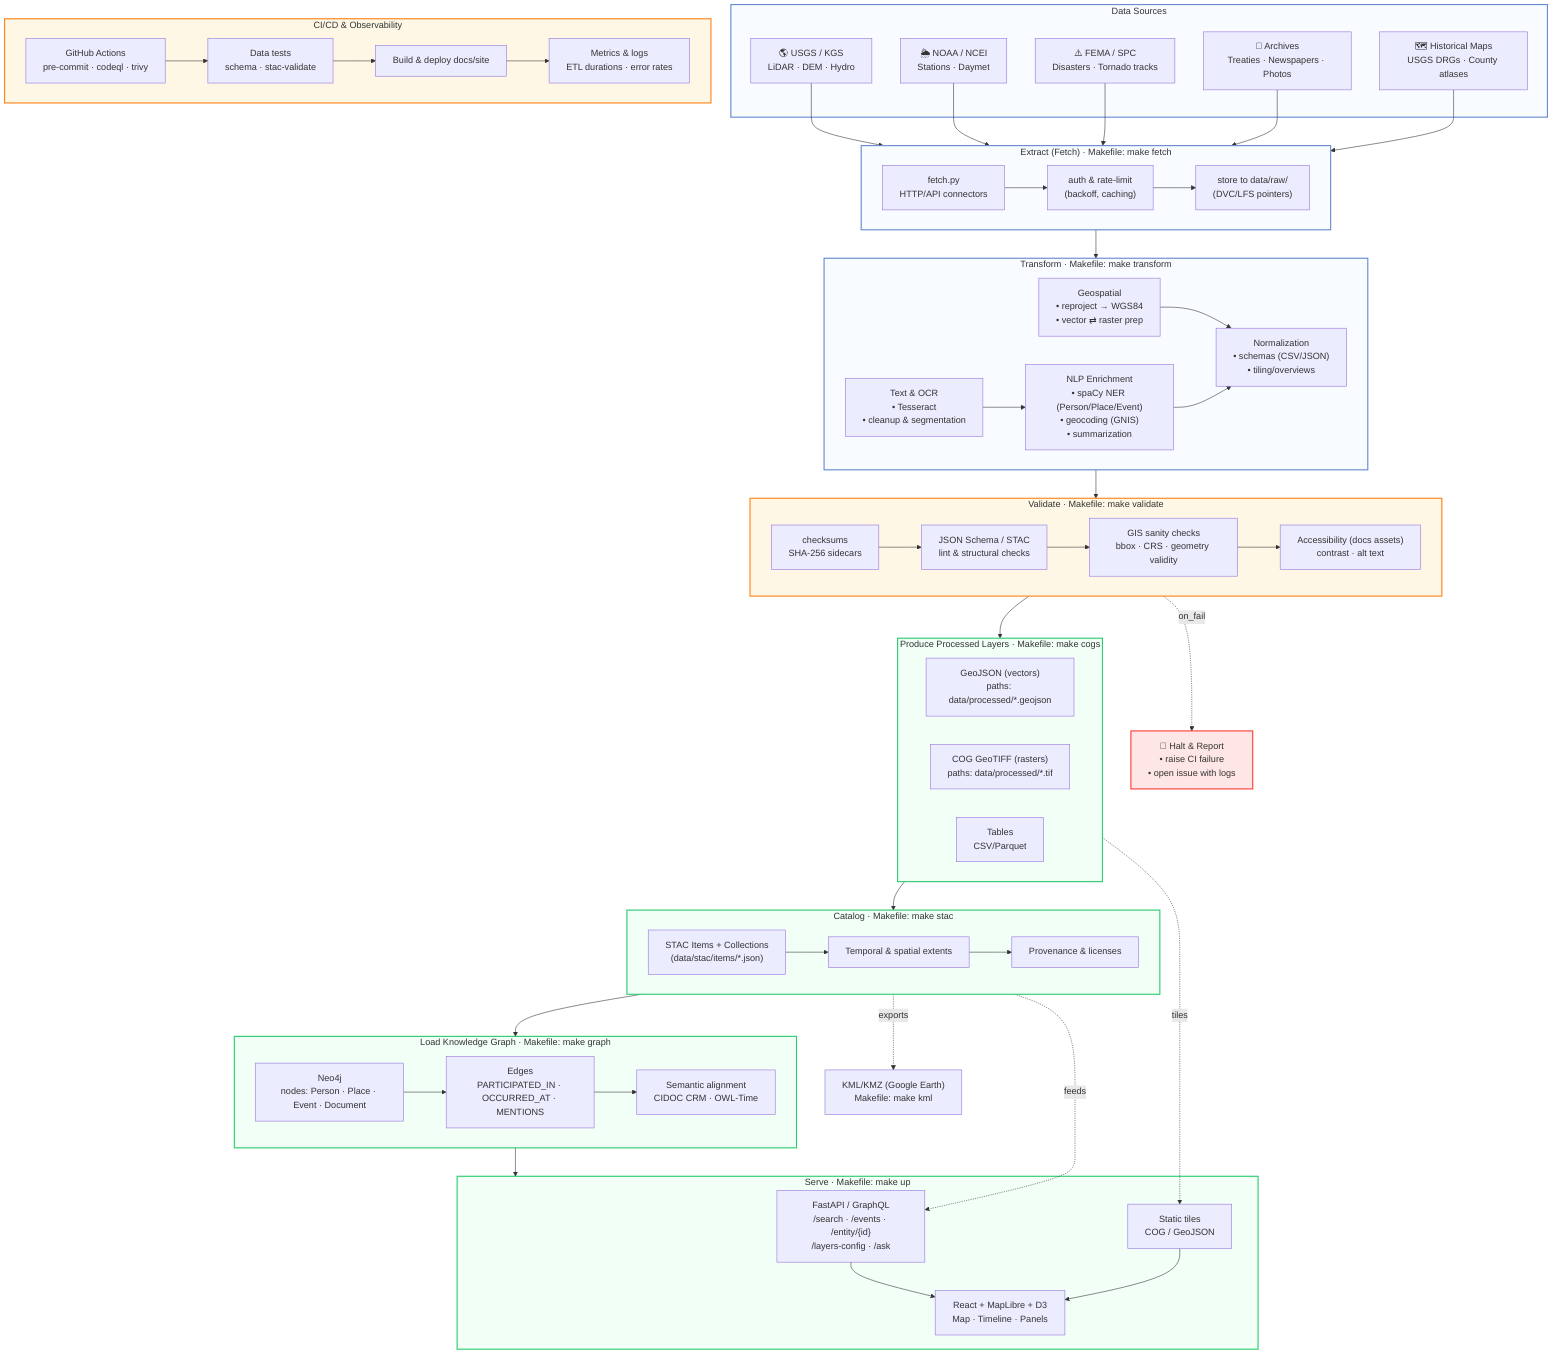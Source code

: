 %%-------------------------------------------------------------
%% Kansas Frontier Matrix — Data Pipeline Overview
%% File: docs/design/diagrams/data_pipeline_overview.mmd
%% License: CC-BY-4.0
%% Last Updated: {{ ISO8601_DATE }}
%%-------------------------------------------------------------

flowchart TD
  %% ============== SOURCES =================
  subgraph S["Data Sources"]
    S1["🌎 USGS / KGS\nLiDAR · DEM · Hydro"]
    S2["🌦 NOAA / NCEI\nStations · Daymet"]
    S3["⚠️ FEMA / SPC\nDisasters · Tornado tracks"]
    S4["📜 Archives\nTreaties · Newspapers · Photos"]
    S5["🗺 Historical Maps\nUSGS DRGs · County atlases"]
  end

  %% ============== FETCH ===================
  subgraph F["Extract (Fetch) · Makefile: make fetch"]
    F1["fetch.py\nHTTP/API connectors"]
    F2["auth & rate-limit\n(backoff, caching)"]
    F3["store to data/raw/\n(DVC/LFS pointers)"]
    F1 --> F2 --> F3
  end

  %% ============== TRANSFORM ===============
  subgraph T["Transform · Makefile: make transform"]
    T1["Geospatial\n• reproject → WGS84\n• vector ⇄ raster prep"]
    T2["Text & OCR\n• Tesseract\n• cleanup & segmentation"]
    T3["NLP Enrichment\n• spaCy NER (Person/Place/Event)\n• geocoding (GNIS)\n• summarization"]
    T4["Normalization\n• schemas (CSV/JSON)\n• tiling/overviews"]
    T1 --> T4
    T2 --> T3 --> T4
  end

  %% ============== VALIDATE ================
  subgraph V["Validate · Makefile: make validate"]
    V1["checksums\nSHA-256 sidecars"]
    V2["JSON Schema / STAC\nlint & structural checks"]
    V3["GIS sanity checks\nbbox · CRS · geometry validity"]
    V4["Accessibility (docs assets)\ncontrast · alt text"]
    V1 --> V2 --> V3 --> V4
  end

  %% ============== PRODUCE =================
  subgraph P["Produce Processed Layers · Makefile: make cogs"]
    P1["GeoJSON (vectors)\npaths: data/processed/*.geojson"]
    P2["COG GeoTIFF (rasters)\npaths: data/processed/*.tif"]
    P3["Tables\nCSV/Parquet"]
  end

  %% ============== CATALOG =================
  subgraph C["Catalog · Makefile: make stac"]
    C1["STAC Items + Collections\n(data/stac/items/*.json)"]
    C2["Temporal & spatial extents"]
    C3["Provenance & licenses"]
    C1 --> C2 --> C3
  end

  %% ============== GRAPH ===================
  subgraph G["Load Knowledge Graph · Makefile: make graph"]
    G1["Neo4j\nnodes: Person · Place · Event · Document"]
    G2["Edges\nPARTICIPATED_IN · OCCURRED_AT · MENTIONS"]
    G3["Semantic alignment\nCIDOC CRM · OWL-Time"]
    G1 --> G2 --> G3
  end

  %% ============== API/UI ==================
  subgraph A["Serve · Makefile: make up"]
    A1["FastAPI / GraphQL\n/search · /events · /entity/{id}\n/layers-config · /ask"]
    A2["Static tiles\nCOG / GeoJSON"]
    A3["React + MapLibre + D3\nMap · Timeline · Panels"]
    A1 --> A3
    A2 --> A3
  end

  %% ============== OBSERVABILITY ===========
  subgraph O["CI/CD & Observability"]
    O1["GitHub Actions\npre-commit · codeql · trivy"]
    O2["Data tests\nschema · stac-validate"]
    O3["Build & deploy docs/site"]
    O4["Metrics & logs\nETL durations · error rates"]
    O1 --> O2 --> O3 --> O4
  end

  %% ============== FLOWS ===================
  S1 & S2 & S3 & S4 & S5 --> F
  F --> T --> V --> P --> C --> G --> A
  V -.on_fail.-> ERR["🛑 Halt & Report\n• raise CI failure\n• open issue with logs"]
  C -.exports.-> X1["KML/KMZ (Google Earth)\nMakefile: make kml"]
  C -.feeds.-> A1
  P -.tiles.-> A2

  %% ============== STYLES ==================
  classDef kfm fill:#f8fbff,stroke:#6A8BD1,stroke-width:2px
  classDef green fill:#f2fff7,stroke:#2ECC71,stroke-width:2px
  classDef amber fill:#fff7e6,stroke:#FF851B,stroke-width:2px
  class S,F,T,V,P,C,G,A,O kfm
  class P,C,G,A green
  class V,O amber
  style ERR fill:#FFE6E6,stroke:#FF4136,stroke-width:2px

%% END OF MERMAID